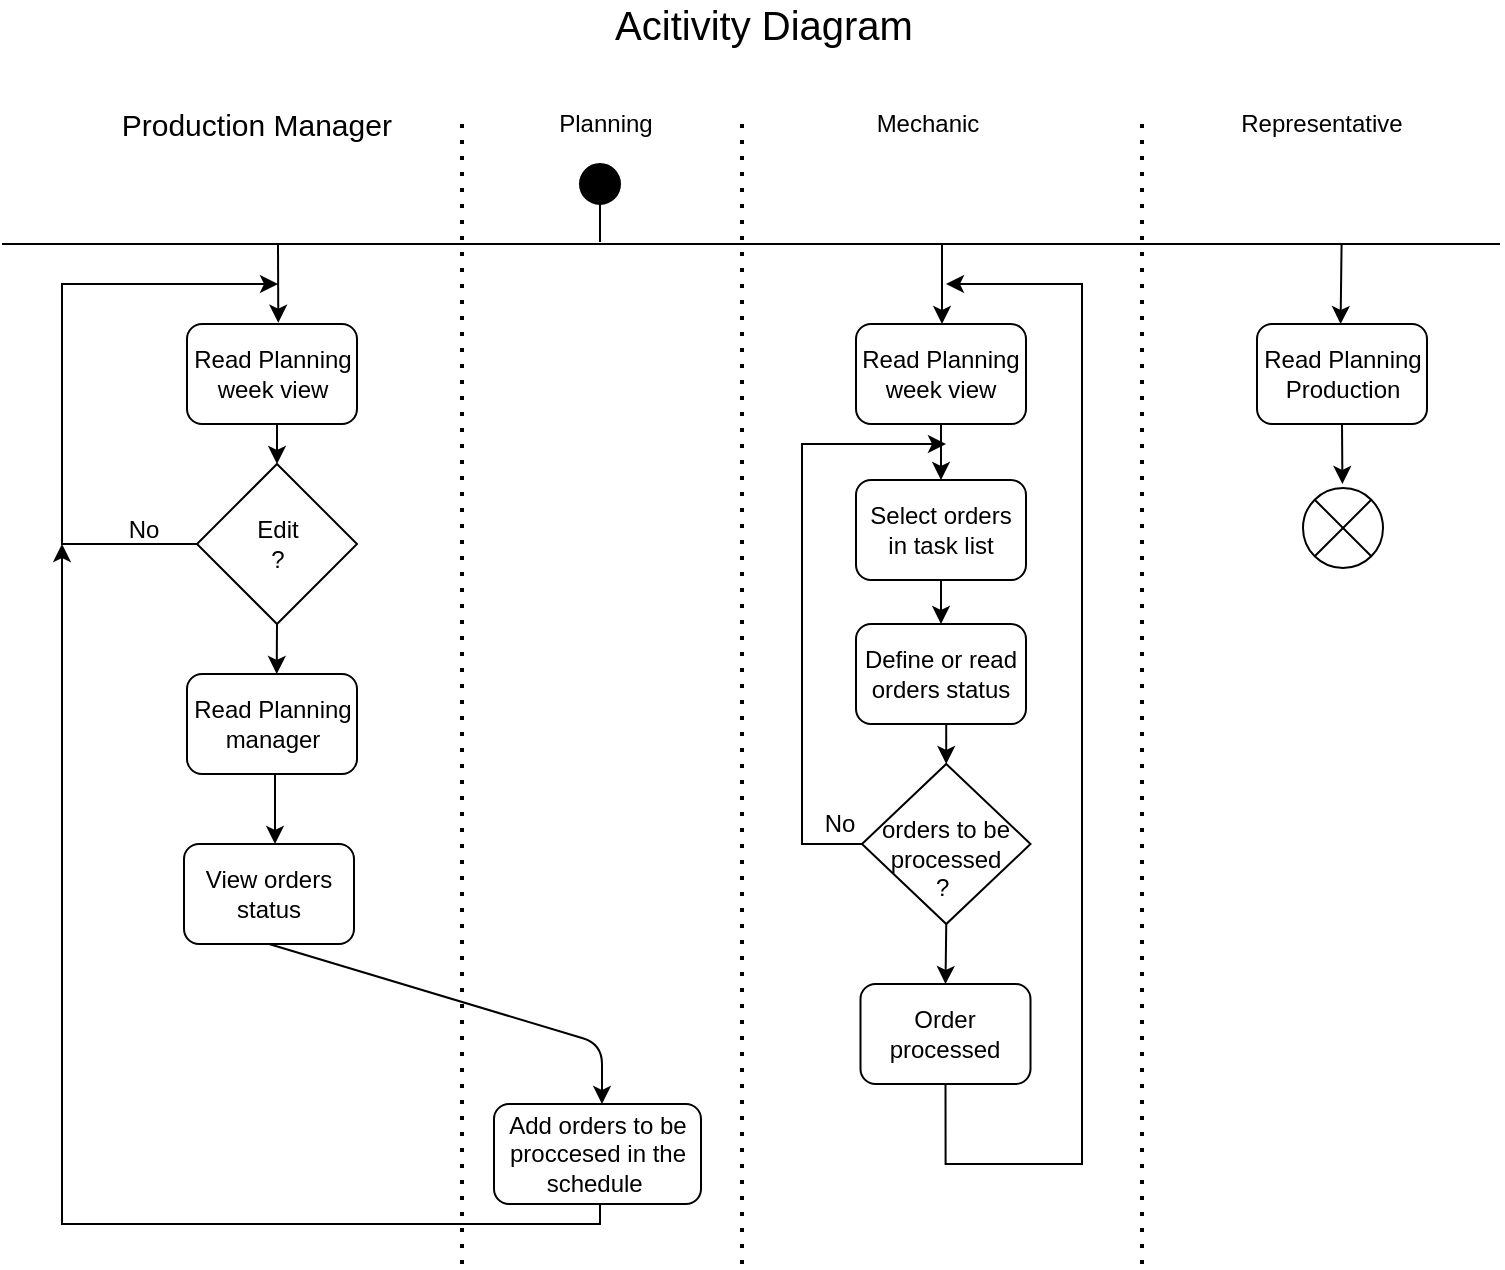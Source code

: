 <mxfile version="14.4.3" type="device"><diagram id="APO9xGqVGc-2gWGv7LW0" name="Page-1"><mxGraphModel dx="1303" dy="785" grid="1" gridSize="10" guides="1" tooltips="1" connect="1" arrows="1" fold="1" page="1" pageScale="1" pageWidth="827" pageHeight="1169" math="0" shadow="0"><root><mxCell id="0"/><mxCell id="1" parent="0"/><mxCell id="x_Mue_ZvduYRE5_p2t1y-105" value="" style="group" vertex="1" connectable="0" parent="1"><mxGeometry x="69" y="90" width="690" height="580" as="geometry"/></mxCell><mxCell id="x_Mue_ZvduYRE5_p2t1y-1" value="Mechanic" style="text;html=1;strokeColor=none;fillColor=none;align=center;verticalAlign=middle;whiteSpace=wrap;rounded=0;" vertex="1" parent="x_Mue_ZvduYRE5_p2t1y-105"><mxGeometry x="373" width="120" height="20" as="geometry"/></mxCell><mxCell id="x_Mue_ZvduYRE5_p2t1y-2" value="&lt;font style=&quot;font-size: 15px&quot;&gt;Production Manager&amp;nbsp;&lt;/font&gt;" style="text;html=1;strokeColor=none;fillColor=none;align=center;verticalAlign=middle;whiteSpace=wrap;rounded=0;" vertex="1" parent="x_Mue_ZvduYRE5_p2t1y-105"><mxGeometry x="27.5" width="142.5" height="20" as="geometry"/></mxCell><mxCell id="x_Mue_ZvduYRE5_p2t1y-3" value="Planning" style="text;html=1;strokeColor=none;fillColor=none;align=center;verticalAlign=middle;whiteSpace=wrap;rounded=0;" vertex="1" parent="x_Mue_ZvduYRE5_p2t1y-105"><mxGeometry x="211.5" width="120" height="20" as="geometry"/></mxCell><mxCell id="x_Mue_ZvduYRE5_p2t1y-4" value="Representative" style="text;html=1;strokeColor=none;fillColor=none;align=center;verticalAlign=middle;whiteSpace=wrap;rounded=0;" vertex="1" parent="x_Mue_ZvduYRE5_p2t1y-105"><mxGeometry x="570" width="120" height="20" as="geometry"/></mxCell><mxCell id="x_Mue_ZvduYRE5_p2t1y-6" value="Read Planning week view" style="rounded=1;whiteSpace=wrap;html=1;" vertex="1" parent="x_Mue_ZvduYRE5_p2t1y-105"><mxGeometry x="62.5" y="110" width="85" height="50" as="geometry"/></mxCell><mxCell id="x_Mue_ZvduYRE5_p2t1y-32" value="" style="group" vertex="1" connectable="0" parent="x_Mue_ZvduYRE5_p2t1y-105"><mxGeometry x="169" y="20" width="200" height="60" as="geometry"/></mxCell><mxCell id="x_Mue_ZvduYRE5_p2t1y-13" value="" style="group" vertex="1" connectable="0" parent="x_Mue_ZvduYRE5_p2t1y-32"><mxGeometry x="80" width="80" height="60" as="geometry"/></mxCell><mxCell id="x_Mue_ZvduYRE5_p2t1y-16" value="" style="group" vertex="1" connectable="0" parent="x_Mue_ZvduYRE5_p2t1y-13"><mxGeometry x="-40" width="120" height="60" as="geometry"/></mxCell><mxCell id="x_Mue_ZvduYRE5_p2t1y-29" value="" style="group" vertex="1" connectable="0" parent="x_Mue_ZvduYRE5_p2t1y-16"><mxGeometry x="50" y="10" width="20" height="39" as="geometry"/></mxCell><mxCell id="x_Mue_ZvduYRE5_p2t1y-10" value="" style="ellipse;whiteSpace=wrap;html=1;aspect=fixed;fillColor=#000000;" vertex="1" parent="x_Mue_ZvduYRE5_p2t1y-29"><mxGeometry width="20" height="20" as="geometry"/></mxCell><mxCell id="x_Mue_ZvduYRE5_p2t1y-27" value="" style="endArrow=none;html=1;" edge="1" parent="x_Mue_ZvduYRE5_p2t1y-29"><mxGeometry width="50" height="50" relative="1" as="geometry"><mxPoint x="10" y="39" as="sourcePoint"/><mxPoint x="10" y="19" as="targetPoint"/></mxGeometry></mxCell><mxCell id="x_Mue_ZvduYRE5_p2t1y-30" value="" style="endArrow=none;html=1;" edge="1" parent="x_Mue_ZvduYRE5_p2t1y-32"><mxGeometry width="50" height="50" relative="1" as="geometry"><mxPoint x="-199" y="50" as="sourcePoint"/><mxPoint x="550" y="50" as="targetPoint"/></mxGeometry></mxCell><mxCell id="x_Mue_ZvduYRE5_p2t1y-33" value="" style="endArrow=classic;html=1;exitX=0.5;exitY=1;exitDx=0;exitDy=0;" edge="1" parent="x_Mue_ZvduYRE5_p2t1y-105" source="x_Mue_ZvduYRE5_p2t1y-49"><mxGeometry width="50" height="50" relative="1" as="geometry"><mxPoint x="103.5" y="429" as="sourcePoint"/><mxPoint x="270" y="500" as="targetPoint"/><Array as="points"><mxPoint x="270" y="470"/></Array></mxGeometry></mxCell><mxCell id="x_Mue_ZvduYRE5_p2t1y-58" style="edgeStyle=orthogonalEdgeStyle;rounded=0;orthogonalLoop=1;jettySize=auto;html=1;exitX=0.5;exitY=1;exitDx=0;exitDy=0;entryX=0.5;entryY=0;entryDx=0;entryDy=0;" edge="1" parent="x_Mue_ZvduYRE5_p2t1y-105" source="x_Mue_ZvduYRE5_p2t1y-46"><mxGeometry relative="1" as="geometry"><mxPoint x="106.5" y="370" as="targetPoint"/></mxGeometry></mxCell><mxCell id="x_Mue_ZvduYRE5_p2t1y-46" value="Read Planning manager" style="rounded=1;whiteSpace=wrap;html=1;" vertex="1" parent="x_Mue_ZvduYRE5_p2t1y-105"><mxGeometry x="62.5" y="285" width="85" height="50" as="geometry"/></mxCell><mxCell id="x_Mue_ZvduYRE5_p2t1y-49" value="View orders status" style="rounded=1;whiteSpace=wrap;html=1;" vertex="1" parent="x_Mue_ZvduYRE5_p2t1y-105"><mxGeometry x="61" y="370" width="85" height="50" as="geometry"/></mxCell><mxCell id="x_Mue_ZvduYRE5_p2t1y-81" style="edgeStyle=orthogonalEdgeStyle;rounded=0;orthogonalLoop=1;jettySize=auto;html=1;exitX=0.5;exitY=1;exitDx=0;exitDy=0;" edge="1" parent="x_Mue_ZvduYRE5_p2t1y-105"><mxGeometry relative="1" as="geometry"><mxPoint y="220" as="targetPoint"/><mxPoint x="267.75" y="540" as="sourcePoint"/><Array as="points"><mxPoint x="269" y="540"/><mxPoint x="269" y="560"/><mxPoint y="560"/></Array></mxGeometry></mxCell><mxCell id="x_Mue_ZvduYRE5_p2t1y-52" value="Add orders to be proccesed in the schedule&amp;nbsp;" style="rounded=1;whiteSpace=wrap;html=1;" vertex="1" parent="x_Mue_ZvduYRE5_p2t1y-105"><mxGeometry x="216" y="500" width="103.5" height="50" as="geometry"/></mxCell><mxCell id="x_Mue_ZvduYRE5_p2t1y-56" value="" style="group" vertex="1" connectable="0" parent="x_Mue_ZvduYRE5_p2t1y-105"><mxGeometry x="67.5" y="180" width="80" height="105" as="geometry"/></mxCell><mxCell id="x_Mue_ZvduYRE5_p2t1y-54" style="edgeStyle=orthogonalEdgeStyle;rounded=0;orthogonalLoop=1;jettySize=auto;html=1;exitX=0.5;exitY=1;exitDx=0;exitDy=0;" edge="1" parent="x_Mue_ZvduYRE5_p2t1y-56" source="x_Mue_ZvduYRE5_p2t1y-8"><mxGeometry relative="1" as="geometry"><mxPoint x="39.857" y="105" as="targetPoint"/></mxGeometry></mxCell><mxCell id="x_Mue_ZvduYRE5_p2t1y-8" value="Edit&lt;br&gt;?&lt;br&gt;" style="rhombus;whiteSpace=wrap;html=1;" vertex="1" parent="x_Mue_ZvduYRE5_p2t1y-56"><mxGeometry width="80" height="80" as="geometry"/></mxCell><mxCell id="x_Mue_ZvduYRE5_p2t1y-57" style="edgeStyle=orthogonalEdgeStyle;rounded=0;orthogonalLoop=1;jettySize=auto;html=1;exitX=0.5;exitY=1;exitDx=0;exitDy=0;entryX=0.5;entryY=0;entryDx=0;entryDy=0;" edge="1" parent="x_Mue_ZvduYRE5_p2t1y-105" source="x_Mue_ZvduYRE5_p2t1y-6" target="x_Mue_ZvduYRE5_p2t1y-8"><mxGeometry relative="1" as="geometry"/></mxCell><mxCell id="x_Mue_ZvduYRE5_p2t1y-60" value="Read Planning Production" style="rounded=1;whiteSpace=wrap;html=1;" vertex="1" parent="x_Mue_ZvduYRE5_p2t1y-105"><mxGeometry x="597.5" y="110" width="85" height="50" as="geometry"/></mxCell><mxCell id="x_Mue_ZvduYRE5_p2t1y-65" value="" style="group" vertex="1" connectable="0" parent="x_Mue_ZvduYRE5_p2t1y-105"><mxGeometry x="623.5" y="165" width="40" height="67" as="geometry"/></mxCell><mxCell id="x_Mue_ZvduYRE5_p2t1y-64" style="edgeStyle=orthogonalEdgeStyle;rounded=0;orthogonalLoop=1;jettySize=auto;html=1;exitX=0.5;exitY=1;exitDx=0;exitDy=0;" edge="1" parent="x_Mue_ZvduYRE5_p2t1y-65" source="x_Mue_ZvduYRE5_p2t1y-60"><mxGeometry relative="1" as="geometry"><mxPoint x="16.714" y="25" as="targetPoint"/></mxGeometry></mxCell><mxCell id="x_Mue_ZvduYRE5_p2t1y-61" value="" style="group" vertex="1" connectable="0" parent="x_Mue_ZvduYRE5_p2t1y-65"><mxGeometry width="40" height="67" as="geometry"/></mxCell><mxCell id="x_Mue_ZvduYRE5_p2t1y-44" value="" style="group" vertex="1" connectable="0" parent="x_Mue_ZvduYRE5_p2t1y-61"><mxGeometry x="-3" y="27" width="40" height="40" as="geometry"/></mxCell><mxCell id="x_Mue_ZvduYRE5_p2t1y-62" value="" style="group" vertex="1" connectable="0" parent="x_Mue_ZvduYRE5_p2t1y-44"><mxGeometry width="40" height="40" as="geometry"/></mxCell><mxCell id="x_Mue_ZvduYRE5_p2t1y-63" value="" style="group" vertex="1" connectable="0" parent="x_Mue_ZvduYRE5_p2t1y-62"><mxGeometry width="40" height="40" as="geometry"/></mxCell><mxCell id="x_Mue_ZvduYRE5_p2t1y-41" value="" style="ellipse;whiteSpace=wrap;html=1;aspect=fixed;fillColor=#FFFFFF;" vertex="1" parent="x_Mue_ZvduYRE5_p2t1y-63"><mxGeometry width="40" height="40" as="geometry"/></mxCell><mxCell id="x_Mue_ZvduYRE5_p2t1y-43" value="" style="endArrow=none;html=1;exitX=1;exitY=1;exitDx=0;exitDy=0;entryX=0;entryY=0;entryDx=0;entryDy=0;" edge="1" parent="x_Mue_ZvduYRE5_p2t1y-63" source="x_Mue_ZvduYRE5_p2t1y-41" target="x_Mue_ZvduYRE5_p2t1y-41"><mxGeometry width="50" height="50" relative="1" as="geometry"><mxPoint x="30" y="30" as="sourcePoint"/><mxPoint x="10" y="10" as="targetPoint"/></mxGeometry></mxCell><mxCell id="x_Mue_ZvduYRE5_p2t1y-42" value="" style="endArrow=none;html=1;exitX=0;exitY=1;exitDx=0;exitDy=0;entryX=1;entryY=0;entryDx=0;entryDy=0;" edge="1" parent="x_Mue_ZvduYRE5_p2t1y-63" source="x_Mue_ZvduYRE5_p2t1y-41" target="x_Mue_ZvduYRE5_p2t1y-41"><mxGeometry width="50" height="50" relative="1" as="geometry"><mxPoint x="10" y="30" as="sourcePoint"/><mxPoint x="30" y="10" as="targetPoint"/></mxGeometry></mxCell><mxCell id="x_Mue_ZvduYRE5_p2t1y-66" value="" style="endArrow=none;dashed=1;html=1;dashPattern=1 3;strokeWidth=2;" edge="1" parent="x_Mue_ZvduYRE5_p2t1y-105"><mxGeometry width="50" height="50" relative="1" as="geometry"><mxPoint x="200" y="580" as="sourcePoint"/><mxPoint x="200" y="10" as="targetPoint"/></mxGeometry></mxCell><mxCell id="x_Mue_ZvduYRE5_p2t1y-69" value="" style="endArrow=none;dashed=1;html=1;dashPattern=1 3;strokeWidth=2;" edge="1" parent="x_Mue_ZvduYRE5_p2t1y-105"><mxGeometry width="50" height="50" relative="1" as="geometry"><mxPoint x="340" y="580" as="sourcePoint"/><mxPoint x="340" y="10" as="targetPoint"/></mxGeometry></mxCell><mxCell id="x_Mue_ZvduYRE5_p2t1y-70" value="" style="endArrow=none;dashed=1;html=1;dashPattern=1 3;strokeWidth=2;" edge="1" parent="x_Mue_ZvduYRE5_p2t1y-105"><mxGeometry width="50" height="50" relative="1" as="geometry"><mxPoint x="540" y="580" as="sourcePoint"/><mxPoint x="540" y="10" as="targetPoint"/></mxGeometry></mxCell><mxCell id="x_Mue_ZvduYRE5_p2t1y-71" value="" style="endArrow=classic;html=1;" edge="1" parent="x_Mue_ZvduYRE5_p2t1y-105"><mxGeometry width="50" height="50" relative="1" as="geometry"><mxPoint x="639.79" y="70" as="sourcePoint"/><mxPoint x="639.29" y="110" as="targetPoint"/></mxGeometry></mxCell><mxCell id="x_Mue_ZvduYRE5_p2t1y-72" value="" style="endArrow=classic;html=1;entryX=0.537;entryY=-0.013;entryDx=0;entryDy=0;entryPerimeter=0;" edge="1" parent="x_Mue_ZvduYRE5_p2t1y-105" target="x_Mue_ZvduYRE5_p2t1y-6"><mxGeometry width="50" height="50" relative="1" as="geometry"><mxPoint x="108" y="70" as="sourcePoint"/><mxPoint x="150" y="210" as="targetPoint"/><Array as="points"/></mxGeometry></mxCell><mxCell id="x_Mue_ZvduYRE5_p2t1y-73" style="edgeStyle=orthogonalEdgeStyle;rounded=0;orthogonalLoop=1;jettySize=auto;html=1;exitX=0;exitY=0.5;exitDx=0;exitDy=0;" edge="1" parent="x_Mue_ZvduYRE5_p2t1y-105" source="x_Mue_ZvduYRE5_p2t1y-8"><mxGeometry relative="1" as="geometry"><mxPoint x="108" y="90" as="targetPoint"/><Array as="points"><mxPoint y="220"/><mxPoint y="90"/></Array></mxGeometry></mxCell><mxCell id="x_Mue_ZvduYRE5_p2t1y-75" value="No" style="text;html=1;strokeColor=none;fillColor=none;align=center;verticalAlign=middle;whiteSpace=wrap;rounded=0;" vertex="1" parent="x_Mue_ZvduYRE5_p2t1y-105"><mxGeometry x="21" y="203" width="40" height="20" as="geometry"/></mxCell><mxCell id="x_Mue_ZvduYRE5_p2t1y-82" value="Read Planning week view" style="rounded=1;whiteSpace=wrap;html=1;" vertex="1" parent="x_Mue_ZvduYRE5_p2t1y-105"><mxGeometry x="397" y="110" width="85" height="50" as="geometry"/></mxCell><mxCell id="x_Mue_ZvduYRE5_p2t1y-86" value="" style="endArrow=classic;html=1;" edge="1" parent="x_Mue_ZvduYRE5_p2t1y-105"><mxGeometry width="50" height="50" relative="1" as="geometry"><mxPoint x="440" y="70" as="sourcePoint"/><mxPoint x="440" y="110" as="targetPoint"/><Array as="points"/></mxGeometry></mxCell><mxCell id="x_Mue_ZvduYRE5_p2t1y-89" value="Select orders in task list" style="rounded=1;whiteSpace=wrap;html=1;" vertex="1" parent="x_Mue_ZvduYRE5_p2t1y-105"><mxGeometry x="397" y="188" width="85" height="50" as="geometry"/></mxCell><mxCell id="x_Mue_ZvduYRE5_p2t1y-96" style="edgeStyle=orthogonalEdgeStyle;rounded=0;orthogonalLoop=1;jettySize=auto;html=1;exitX=0.5;exitY=1;exitDx=0;exitDy=0;entryX=0.5;entryY=0;entryDx=0;entryDy=0;" edge="1" parent="x_Mue_ZvduYRE5_p2t1y-105" source="x_Mue_ZvduYRE5_p2t1y-82" target="x_Mue_ZvduYRE5_p2t1y-89"><mxGeometry relative="1" as="geometry"/></mxCell><mxCell id="x_Mue_ZvduYRE5_p2t1y-92" value="Define or read orders status" style="rounded=1;whiteSpace=wrap;html=1;" vertex="1" parent="x_Mue_ZvduYRE5_p2t1y-105"><mxGeometry x="397" y="260" width="85" height="50" as="geometry"/></mxCell><mxCell id="x_Mue_ZvduYRE5_p2t1y-97" style="edgeStyle=orthogonalEdgeStyle;rounded=0;orthogonalLoop=1;jettySize=auto;html=1;exitX=0.5;exitY=1;exitDx=0;exitDy=0;entryX=0.5;entryY=0;entryDx=0;entryDy=0;" edge="1" parent="x_Mue_ZvduYRE5_p2t1y-105" source="x_Mue_ZvduYRE5_p2t1y-89" target="x_Mue_ZvduYRE5_p2t1y-92"><mxGeometry relative="1" as="geometry"/></mxCell><mxCell id="x_Mue_ZvduYRE5_p2t1y-101" style="edgeStyle=orthogonalEdgeStyle;rounded=0;orthogonalLoop=1;jettySize=auto;html=1;exitX=0;exitY=0.5;exitDx=0;exitDy=0;" edge="1" parent="x_Mue_ZvduYRE5_p2t1y-105" source="x_Mue_ZvduYRE5_p2t1y-93"><mxGeometry relative="1" as="geometry"><mxPoint x="442" y="170" as="targetPoint"/><Array as="points"><mxPoint x="370" y="370"/><mxPoint x="370" y="170"/></Array></mxGeometry></mxCell><mxCell id="x_Mue_ZvduYRE5_p2t1y-93" value="&lt;font style=&quot;font-size: 12px&quot;&gt;&lt;br&gt;orders to be processed&lt;br&gt;?&amp;nbsp;&lt;/font&gt;" style="rhombus;whiteSpace=wrap;html=1;fillColor=#FFFFFF;" vertex="1" parent="x_Mue_ZvduYRE5_p2t1y-105"><mxGeometry x="400" y="330" width="84.25" height="80" as="geometry"/></mxCell><mxCell id="x_Mue_ZvduYRE5_p2t1y-98" style="edgeStyle=orthogonalEdgeStyle;rounded=0;orthogonalLoop=1;jettySize=auto;html=1;exitX=0.5;exitY=1;exitDx=0;exitDy=0;entryX=0.5;entryY=0;entryDx=0;entryDy=0;" edge="1" parent="x_Mue_ZvduYRE5_p2t1y-105" source="x_Mue_ZvduYRE5_p2t1y-92" target="x_Mue_ZvduYRE5_p2t1y-93"><mxGeometry relative="1" as="geometry"/></mxCell><mxCell id="x_Mue_ZvduYRE5_p2t1y-104" style="edgeStyle=orthogonalEdgeStyle;rounded=0;orthogonalLoop=1;jettySize=auto;html=1;exitX=0.5;exitY=1;exitDx=0;exitDy=0;" edge="1" parent="x_Mue_ZvduYRE5_p2t1y-105" source="x_Mue_ZvduYRE5_p2t1y-95"><mxGeometry relative="1" as="geometry"><mxPoint x="442" y="90" as="targetPoint"/><Array as="points"><mxPoint x="442" y="530"/><mxPoint x="510" y="530"/><mxPoint x="510" y="90"/></Array></mxGeometry></mxCell><mxCell id="x_Mue_ZvduYRE5_p2t1y-95" value="Order processed" style="rounded=1;whiteSpace=wrap;html=1;" vertex="1" parent="x_Mue_ZvduYRE5_p2t1y-105"><mxGeometry x="399.25" y="440" width="85" height="50" as="geometry"/></mxCell><mxCell id="x_Mue_ZvduYRE5_p2t1y-100" style="edgeStyle=orthogonalEdgeStyle;rounded=0;orthogonalLoop=1;jettySize=auto;html=1;exitX=0.5;exitY=1;exitDx=0;exitDy=0;entryX=0.5;entryY=0;entryDx=0;entryDy=0;" edge="1" parent="x_Mue_ZvduYRE5_p2t1y-105" source="x_Mue_ZvduYRE5_p2t1y-93" target="x_Mue_ZvduYRE5_p2t1y-95"><mxGeometry relative="1" as="geometry"/></mxCell><mxCell id="x_Mue_ZvduYRE5_p2t1y-102" value="No" style="text;html=1;strokeColor=none;fillColor=none;align=center;verticalAlign=middle;whiteSpace=wrap;rounded=0;" vertex="1" parent="x_Mue_ZvduYRE5_p2t1y-105"><mxGeometry x="369" y="350" width="40" height="20" as="geometry"/></mxCell><mxCell id="x_Mue_ZvduYRE5_p2t1y-106" value="&lt;font style=&quot;font-size: 20px&quot;&gt;Acitivity Diagram&lt;/font&gt;" style="text;html=1;strokeColor=none;fillColor=none;align=center;verticalAlign=middle;whiteSpace=wrap;rounded=0;" vertex="1" parent="1"><mxGeometry x="330" y="40" width="180" height="20" as="geometry"/></mxCell></root></mxGraphModel></diagram></mxfile>